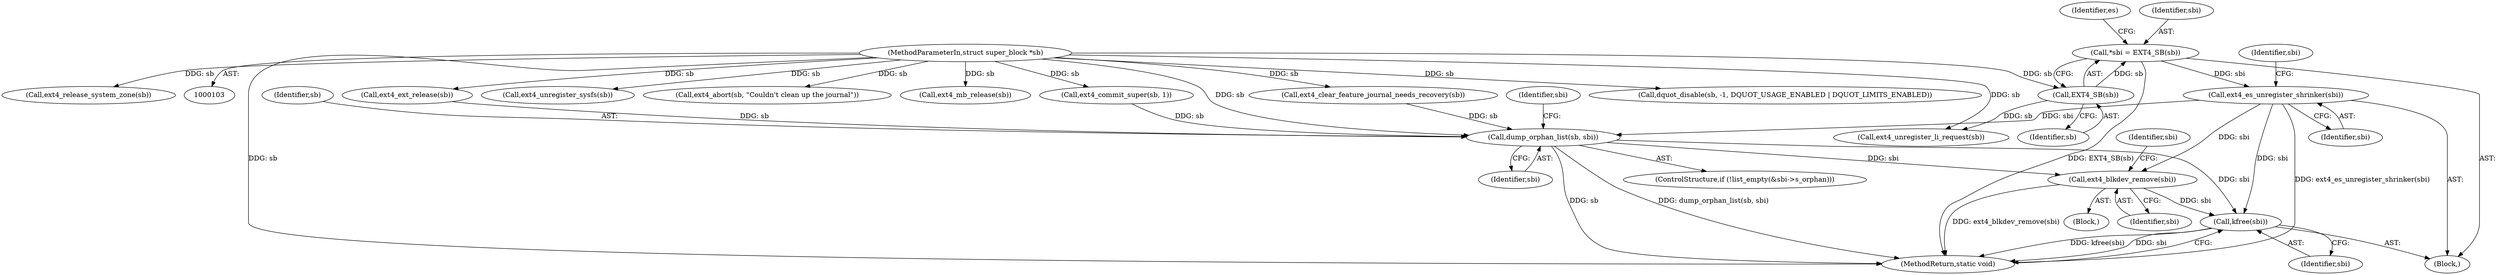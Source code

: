 digraph "0_linux_82939d7999dfc1f1998c4b1c12e2f19edbdff272_0@pointer" {
"1000107" [label="(Call,*sbi = EXT4_SB(sb))"];
"1000109" [label="(Call,EXT4_SB(sb))"];
"1000104" [label="(MethodParameterIn,struct super_block *sb)"];
"1000161" [label="(Call,ext4_es_unregister_shrinker(sbi))"];
"1000273" [label="(Call,dump_orphan_list(sb, sbi))"];
"1000311" [label="(Call,ext4_blkdev_remove(sbi))"];
"1000362" [label="(Call,kfree(sbi))"];
"1000266" [label="(ControlStructure,if (!list_empty(&sbi->s_orphan)))"];
"1000166" [label="(Identifier,sbi)"];
"1000362" [label="(Call,kfree(sbi))"];
"1000172" [label="(Call,ext4_ext_release(sb))"];
"1000113" [label="(Identifier,es)"];
"1000274" [label="(Identifier,sb)"];
"1000315" [label="(Identifier,sbi)"];
"1000312" [label="(Identifier,sbi)"];
"1000273" [label="(Call,dump_orphan_list(sb, sbi))"];
"1000104" [label="(MethodParameterIn,struct super_block *sb)"];
"1000107" [label="(Call,*sbi = EXT4_SB(sb))"];
"1000161" [label="(Call,ext4_es_unregister_shrinker(sbi))"];
"1000311" [label="(Call,ext4_blkdev_remove(sbi))"];
"1000275" [label="(Identifier,sbi)"];
"1000199" [label="(Call,ext4_commit_super(sb, 1))"];
"1000159" [label="(Call,ext4_unregister_sysfs(sb))"];
"1000110" [label="(Identifier,sb)"];
"1000156" [label="(Call,ext4_abort(sb, \"Couldn't clean up the journal\"))"];
"1000302" [label="(Block,)"];
"1000170" [label="(Call,ext4_mb_release(sb))"];
"1000364" [label="(MethodReturn,static void)"];
"1000108" [label="(Identifier,sbi)"];
"1000363" [label="(Identifier,sbi)"];
"1000182" [label="(Call,ext4_clear_feature_journal_needs_recovery(sb))"];
"1000121" [label="(Call,dquot_disable(sb, -1, DQUOT_USAGE_ENABLED | DQUOT_LIMITS_ENABLED))"];
"1000119" [label="(Call,ext4_unregister_li_request(sb))"];
"1000168" [label="(Call,ext4_release_system_zone(sb))"];
"1000280" [label="(Identifier,sbi)"];
"1000162" [label="(Identifier,sbi)"];
"1000105" [label="(Block,)"];
"1000109" [label="(Call,EXT4_SB(sb))"];
"1000107" -> "1000105"  [label="AST: "];
"1000107" -> "1000109"  [label="CFG: "];
"1000108" -> "1000107"  [label="AST: "];
"1000109" -> "1000107"  [label="AST: "];
"1000113" -> "1000107"  [label="CFG: "];
"1000107" -> "1000364"  [label="DDG: EXT4_SB(sb)"];
"1000109" -> "1000107"  [label="DDG: sb"];
"1000107" -> "1000161"  [label="DDG: sbi"];
"1000109" -> "1000110"  [label="CFG: "];
"1000110" -> "1000109"  [label="AST: "];
"1000104" -> "1000109"  [label="DDG: sb"];
"1000109" -> "1000119"  [label="DDG: sb"];
"1000104" -> "1000103"  [label="AST: "];
"1000104" -> "1000364"  [label="DDG: sb"];
"1000104" -> "1000119"  [label="DDG: sb"];
"1000104" -> "1000121"  [label="DDG: sb"];
"1000104" -> "1000156"  [label="DDG: sb"];
"1000104" -> "1000159"  [label="DDG: sb"];
"1000104" -> "1000168"  [label="DDG: sb"];
"1000104" -> "1000170"  [label="DDG: sb"];
"1000104" -> "1000172"  [label="DDG: sb"];
"1000104" -> "1000182"  [label="DDG: sb"];
"1000104" -> "1000199"  [label="DDG: sb"];
"1000104" -> "1000273"  [label="DDG: sb"];
"1000161" -> "1000105"  [label="AST: "];
"1000161" -> "1000162"  [label="CFG: "];
"1000162" -> "1000161"  [label="AST: "];
"1000166" -> "1000161"  [label="CFG: "];
"1000161" -> "1000364"  [label="DDG: ext4_es_unregister_shrinker(sbi)"];
"1000161" -> "1000273"  [label="DDG: sbi"];
"1000161" -> "1000311"  [label="DDG: sbi"];
"1000161" -> "1000362"  [label="DDG: sbi"];
"1000273" -> "1000266"  [label="AST: "];
"1000273" -> "1000275"  [label="CFG: "];
"1000274" -> "1000273"  [label="AST: "];
"1000275" -> "1000273"  [label="AST: "];
"1000280" -> "1000273"  [label="CFG: "];
"1000273" -> "1000364"  [label="DDG: sb"];
"1000273" -> "1000364"  [label="DDG: dump_orphan_list(sb, sbi)"];
"1000199" -> "1000273"  [label="DDG: sb"];
"1000172" -> "1000273"  [label="DDG: sb"];
"1000182" -> "1000273"  [label="DDG: sb"];
"1000273" -> "1000311"  [label="DDG: sbi"];
"1000273" -> "1000362"  [label="DDG: sbi"];
"1000311" -> "1000302"  [label="AST: "];
"1000311" -> "1000312"  [label="CFG: "];
"1000312" -> "1000311"  [label="AST: "];
"1000315" -> "1000311"  [label="CFG: "];
"1000311" -> "1000364"  [label="DDG: ext4_blkdev_remove(sbi)"];
"1000311" -> "1000362"  [label="DDG: sbi"];
"1000362" -> "1000105"  [label="AST: "];
"1000362" -> "1000363"  [label="CFG: "];
"1000363" -> "1000362"  [label="AST: "];
"1000364" -> "1000362"  [label="CFG: "];
"1000362" -> "1000364"  [label="DDG: kfree(sbi)"];
"1000362" -> "1000364"  [label="DDG: sbi"];
}
